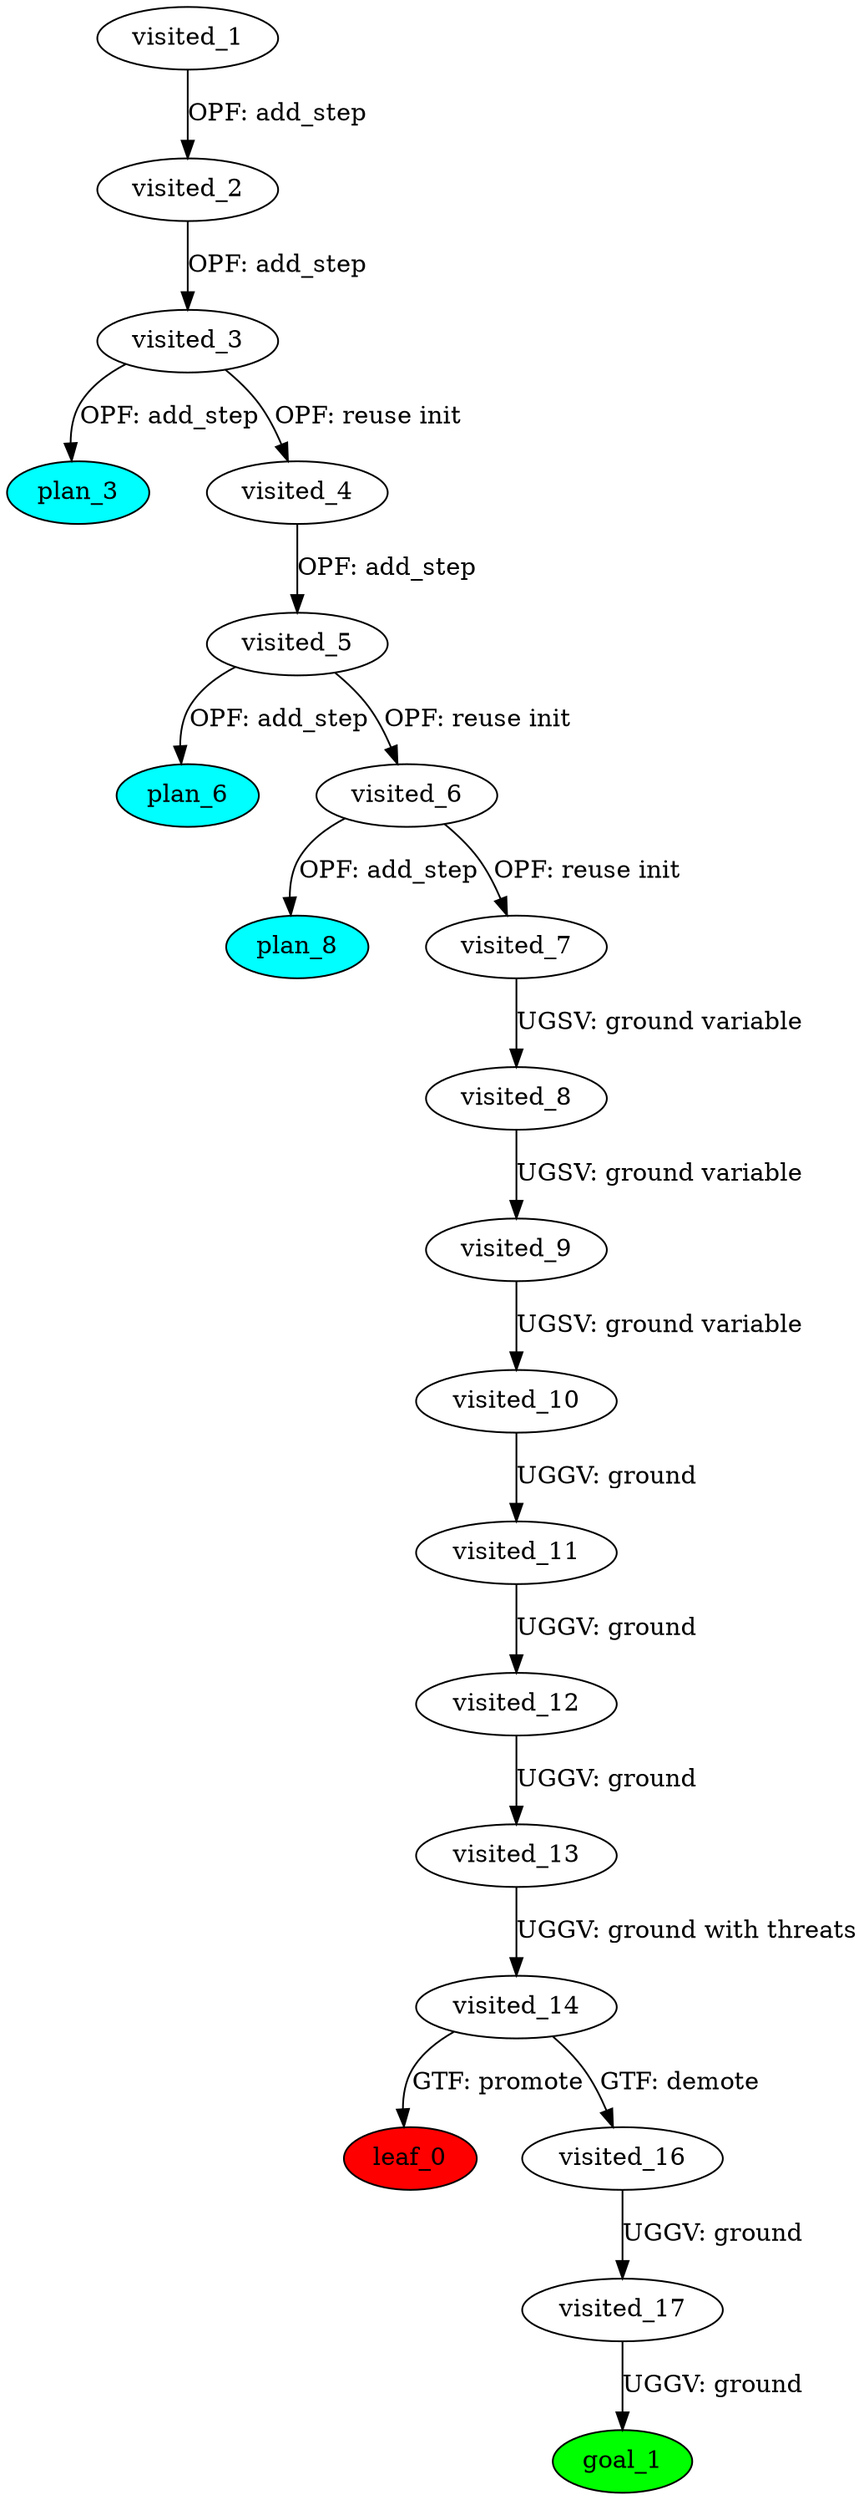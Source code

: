 digraph {
	"cf1af575-24b6-a91c-5df1-f49be59a3a64" [label=plan_0 fillcolor=cyan style=filled]
	"cf1af575-24b6-a91c-5df1-f49be59a3a64" [label=visited_1 fillcolor=white style=filled]
	"dbb5d0f9-aee6-5375-5cc4-adcbba9171ed" [label=plan_1 fillcolor=cyan style=filled]
	"cf1af575-24b6-a91c-5df1-f49be59a3a64" -> "dbb5d0f9-aee6-5375-5cc4-adcbba9171ed" [label="OPF: add_step"]
	"dbb5d0f9-aee6-5375-5cc4-adcbba9171ed" [label=visited_2 fillcolor=white style=filled]
	"16ab05a3-b76f-c9b9-cc16-687d2d102257" [label=plan_2 fillcolor=cyan style=filled]
	"dbb5d0f9-aee6-5375-5cc4-adcbba9171ed" -> "16ab05a3-b76f-c9b9-cc16-687d2d102257" [label="OPF: add_step"]
	"16ab05a3-b76f-c9b9-cc16-687d2d102257" [label=visited_3 fillcolor=white style=filled]
	"e6694f3f-8dbe-81e1-161a-a2030216d820" [label=plan_3 fillcolor=cyan style=filled]
	"16ab05a3-b76f-c9b9-cc16-687d2d102257" -> "e6694f3f-8dbe-81e1-161a-a2030216d820" [label="OPF: add_step"]
	"1651b4bb-6a7f-ae10-8bff-53886d71e216" [label=plan_4 fillcolor=cyan style=filled]
	"16ab05a3-b76f-c9b9-cc16-687d2d102257" -> "1651b4bb-6a7f-ae10-8bff-53886d71e216" [label="OPF: reuse init"]
	"1651b4bb-6a7f-ae10-8bff-53886d71e216" [label=visited_4 fillcolor=white style=filled]
	"4a54a5f3-3d3d-4d08-7e5a-86ad2f8611d5" [label=plan_5 fillcolor=cyan style=filled]
	"1651b4bb-6a7f-ae10-8bff-53886d71e216" -> "4a54a5f3-3d3d-4d08-7e5a-86ad2f8611d5" [label="OPF: add_step"]
	"4a54a5f3-3d3d-4d08-7e5a-86ad2f8611d5" [label=visited_5 fillcolor=white style=filled]
	"4d5116cd-6983-e150-ad6b-dc9b613d98d2" [label=plan_6 fillcolor=cyan style=filled]
	"4a54a5f3-3d3d-4d08-7e5a-86ad2f8611d5" -> "4d5116cd-6983-e150-ad6b-dc9b613d98d2" [label="OPF: add_step"]
	"0dc8196e-7d32-c7e6-6610-b404a043d992" [label=plan_7 fillcolor=cyan style=filled]
	"4a54a5f3-3d3d-4d08-7e5a-86ad2f8611d5" -> "0dc8196e-7d32-c7e6-6610-b404a043d992" [label="OPF: reuse init"]
	"0dc8196e-7d32-c7e6-6610-b404a043d992" [label=visited_6 fillcolor=white style=filled]
	"ecff4025-f94a-e80e-4ce6-8b19fde02178" [label=plan_8 fillcolor=cyan style=filled]
	"0dc8196e-7d32-c7e6-6610-b404a043d992" -> "ecff4025-f94a-e80e-4ce6-8b19fde02178" [label="OPF: add_step"]
	"fc713b1b-e329-a51f-c370-f6e705de7ead" [label=plan_9 fillcolor=cyan style=filled]
	"0dc8196e-7d32-c7e6-6610-b404a043d992" -> "fc713b1b-e329-a51f-c370-f6e705de7ead" [label="OPF: reuse init"]
	"fc713b1b-e329-a51f-c370-f6e705de7ead" [label=visited_7 fillcolor=white style=filled]
	"cc8c1dae-f3e3-3093-45be-06f83fbf7901" [label=plan_10 fillcolor=cyan style=filled]
	"fc713b1b-e329-a51f-c370-f6e705de7ead" -> "cc8c1dae-f3e3-3093-45be-06f83fbf7901" [label="UGSV: ground variable"]
	"cc8c1dae-f3e3-3093-45be-06f83fbf7901" [label=visited_8 fillcolor=white style=filled]
	"139cebb3-7e3b-534b-f549-4b5d071ef20f" [label=plan_11 fillcolor=cyan style=filled]
	"cc8c1dae-f3e3-3093-45be-06f83fbf7901" -> "139cebb3-7e3b-534b-f549-4b5d071ef20f" [label="UGSV: ground variable"]
	"139cebb3-7e3b-534b-f549-4b5d071ef20f" [label=visited_9 fillcolor=white style=filled]
	"742b0da8-7ef5-5da4-b72e-d2c7d38d665e" [label=plan_12 fillcolor=cyan style=filled]
	"139cebb3-7e3b-534b-f549-4b5d071ef20f" -> "742b0da8-7ef5-5da4-b72e-d2c7d38d665e" [label="UGSV: ground variable"]
	"742b0da8-7ef5-5da4-b72e-d2c7d38d665e" [label=visited_10 fillcolor=white style=filled]
	"274b852a-b40f-1f18-c04a-00cb58c4c481" [label=plan_13 fillcolor=cyan style=filled]
	"742b0da8-7ef5-5da4-b72e-d2c7d38d665e" -> "274b852a-b40f-1f18-c04a-00cb58c4c481" [label="UGGV: ground"]
	"274b852a-b40f-1f18-c04a-00cb58c4c481" [label=visited_11 fillcolor=white style=filled]
	"a72c3d57-dc12-e54b-b51d-d1565bacd515" [label=plan_14 fillcolor=cyan style=filled]
	"274b852a-b40f-1f18-c04a-00cb58c4c481" -> "a72c3d57-dc12-e54b-b51d-d1565bacd515" [label="UGGV: ground"]
	"a72c3d57-dc12-e54b-b51d-d1565bacd515" [label=visited_12 fillcolor=white style=filled]
	"13430877-39e1-4601-26eb-088f75901dc5" [label=plan_15 fillcolor=cyan style=filled]
	"a72c3d57-dc12-e54b-b51d-d1565bacd515" -> "13430877-39e1-4601-26eb-088f75901dc5" [label="UGGV: ground"]
	"13430877-39e1-4601-26eb-088f75901dc5" [label=visited_13 fillcolor=white style=filled]
	"06ae5314-64f5-b0c5-1e1f-bf0c357ee616" [label=plan_16 fillcolor=cyan style=filled]
	"13430877-39e1-4601-26eb-088f75901dc5" -> "06ae5314-64f5-b0c5-1e1f-bf0c357ee616" [label="UGGV: ground with threats"]
	"06ae5314-64f5-b0c5-1e1f-bf0c357ee616" [label=visited_14 fillcolor=white style=filled]
	"7f59be37-a981-cfc5-3222-fab3d5d2d13b" [label=plan_17 fillcolor=cyan style=filled]
	"06ae5314-64f5-b0c5-1e1f-bf0c357ee616" -> "7f59be37-a981-cfc5-3222-fab3d5d2d13b" [label="GTF: promote"]
	"ba640f90-80fa-e7b2-a47a-355ef5ada7db" [label=plan_18 fillcolor=cyan style=filled]
	"06ae5314-64f5-b0c5-1e1f-bf0c357ee616" -> "ba640f90-80fa-e7b2-a47a-355ef5ada7db" [label="GTF: demote"]
	"7f59be37-a981-cfc5-3222-fab3d5d2d13b" [label=visited_15 fillcolor=white style=filled]
	"7f59be37-a981-cfc5-3222-fab3d5d2d13b" [label=leaf_0 fillcolor=red style=filled]
	"ba640f90-80fa-e7b2-a47a-355ef5ada7db" [label=visited_16 fillcolor=white style=filled]
	"f8f0812d-a6fe-a498-17c3-2ec613ab1631" [label=plan_19 fillcolor=cyan style=filled]
	"ba640f90-80fa-e7b2-a47a-355ef5ada7db" -> "f8f0812d-a6fe-a498-17c3-2ec613ab1631" [label="UGGV: ground"]
	"f8f0812d-a6fe-a498-17c3-2ec613ab1631" [label=visited_17 fillcolor=white style=filled]
	"fa02a885-be8d-ee1e-abfd-9148da4f8e41" [label=plan_20 fillcolor=cyan style=filled]
	"f8f0812d-a6fe-a498-17c3-2ec613ab1631" -> "fa02a885-be8d-ee1e-abfd-9148da4f8e41" [label="UGGV: ground"]
	"fa02a885-be8d-ee1e-abfd-9148da4f8e41" [label=visited_18 fillcolor=white style=filled]
	"fa02a885-be8d-ee1e-abfd-9148da4f8e41" [label=goal_1 fillcolor=green style=filled]
}
